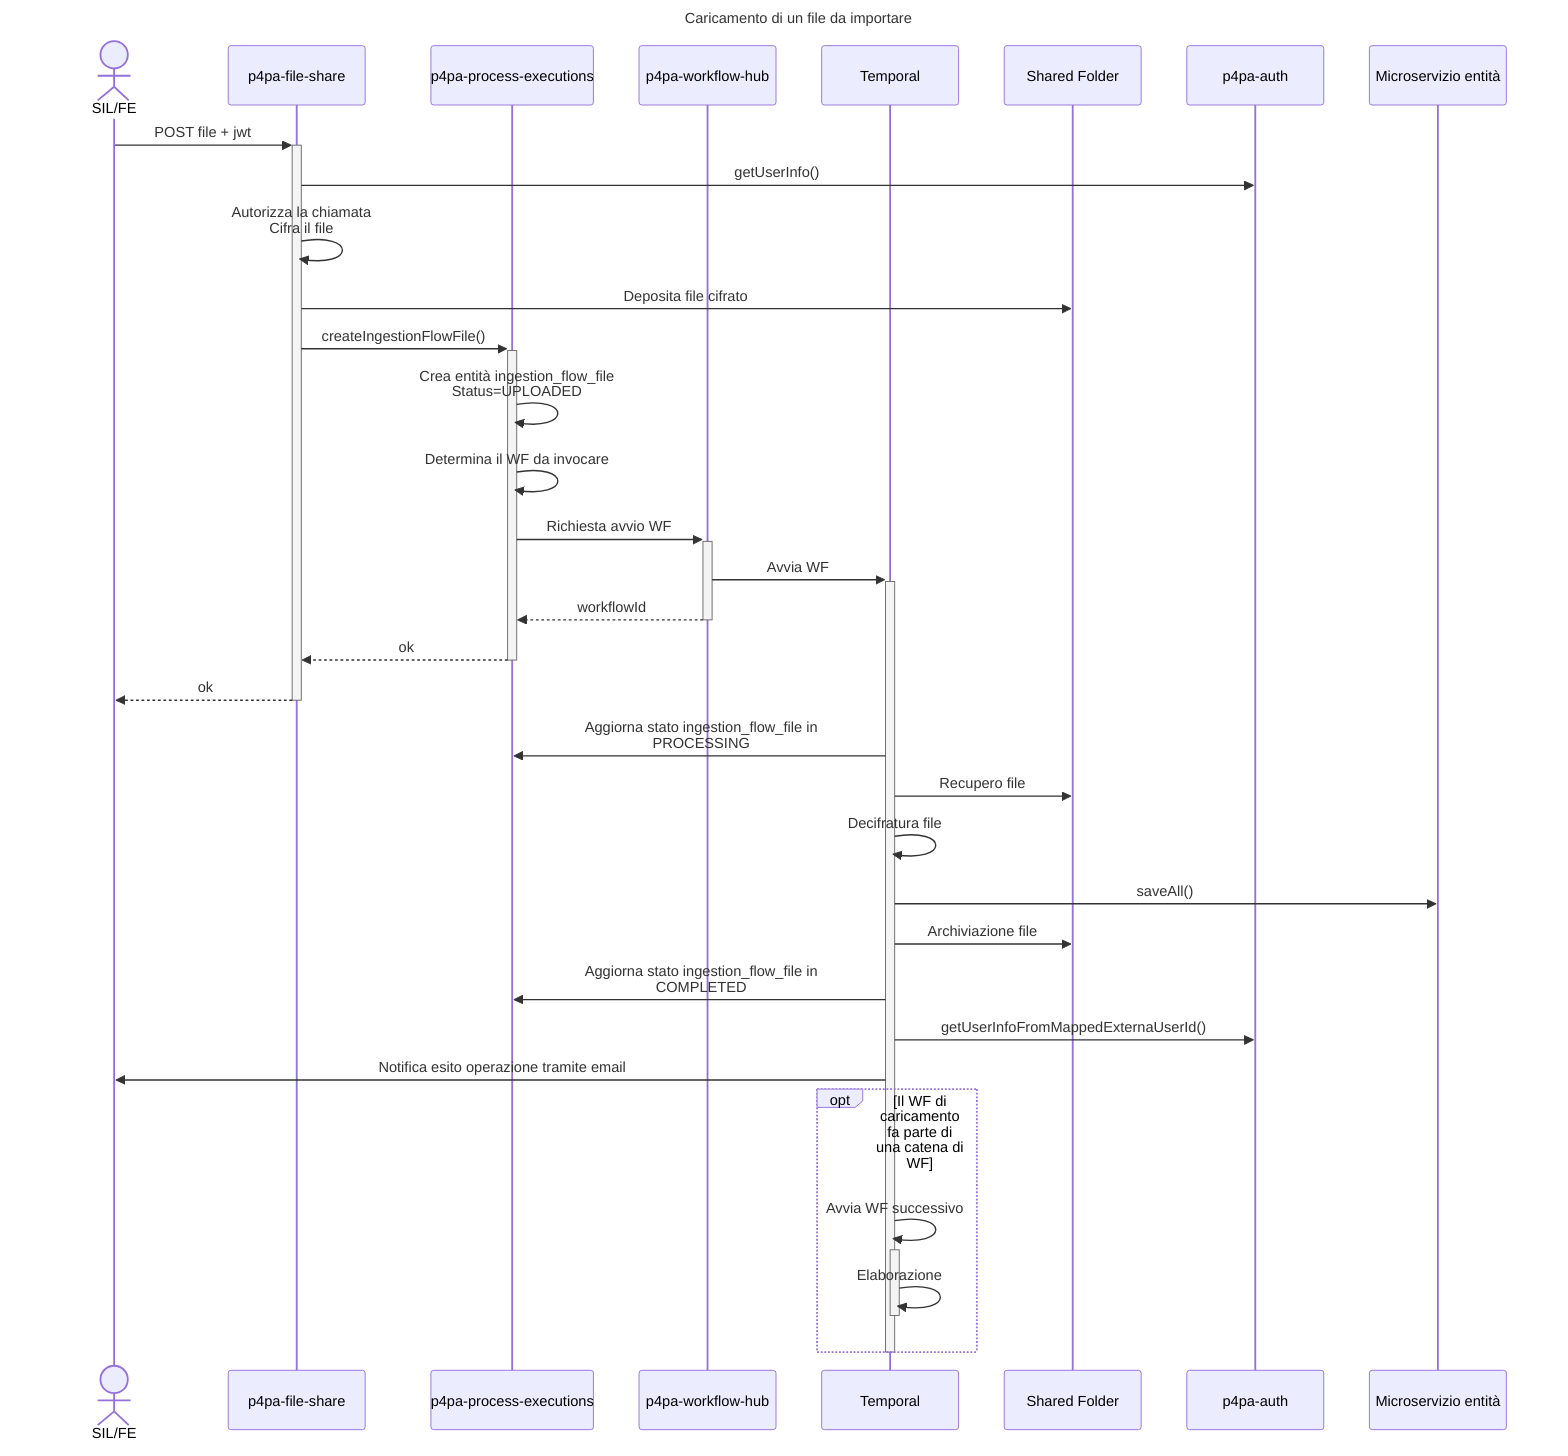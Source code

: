 ---
title: Caricamento di un file da importare
---
sequenceDiagram
    actor CLIENT as SIL/FE
    participant MS_FILESHARE as p4pa-file-share
    participant MS_PROCESS_EXECUTIONS as p4pa-process-executions
    participant MS_WF as p4pa-workflow-hub
    participant WF as Temporal
    participant SHARED as Shared Folder
    participant MS_AUTH as p4pa-auth
    participant MS_ENTITY as Microservizio entità

    CLIENT ->>+ MS_FILESHARE: POST file + jwt
        MS_FILESHARE ->> MS_AUTH: getUserInfo()
        MS_FILESHARE ->> MS_FILESHARE: Autorizza la chiamata<BR />Cifra il file
        MS_FILESHARE ->> SHARED: Deposita file cifrato
        MS_FILESHARE ->>+ MS_PROCESS_EXECUTIONS: createIngestionFlowFile()
            MS_PROCESS_EXECUTIONS ->> MS_PROCESS_EXECUTIONS: Crea entità ingestion_flow_file<BR />Status=UPLOADED
            MS_PROCESS_EXECUTIONS ->> MS_PROCESS_EXECUTIONS: Determina il WF da invocare
            MS_PROCESS_EXECUTIONS ->>+ MS_WF: Richiesta avvio WF
                MS_WF ->>+ WF: Avvia WF
                MS_WF -->>- MS_PROCESS_EXECUTIONS: workflowId
            MS_PROCESS_EXECUTIONS -->>- MS_FILESHARE: ok
        MS_FILESHARE -->>- CLIENT: ok

    WF ->> MS_PROCESS_EXECUTIONS: Aggiorna stato ingestion_flow_file in<BR />PROCESSING
    WF ->> SHARED: Recupero file
    WF ->> WF: Decifratura file
    WF ->> MS_ENTITY: saveAll()
    WF ->> SHARED: Archiviazione file
    WF ->> MS_PROCESS_EXECUTIONS: Aggiorna stato ingestion_flow_file in<BR />COMPLETED
    WF ->> MS_AUTH: getUserInfoFromMappedExternaUserId()
    WF ->> CLIENT: Notifica esito operazione tramite email
    opt Il WF di caricamento fa parte di una catena di WF
        WF ->>+ WF: Avvia WF successivo
        WF ->> WF: Elaborazione
        deactivate WF
    end
    deactivate WF